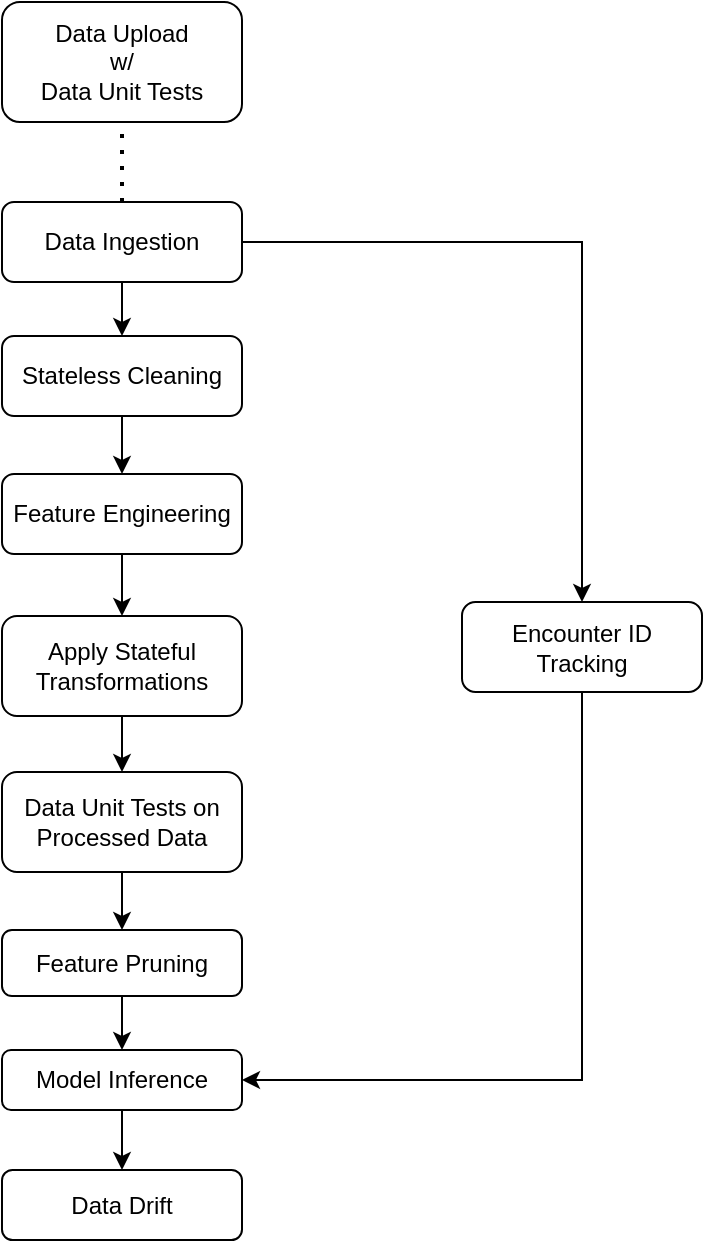 <mxfile version="24.6.4" type="device">
  <diagram id="C5RBs43oDa-KdzZeNtuy" name="Page-1">
    <mxGraphModel dx="780" dy="1713" grid="1" gridSize="10" guides="1" tooltips="1" connect="1" arrows="1" fold="1" page="1" pageScale="1" pageWidth="827" pageHeight="1169" math="0" shadow="0">
      <root>
        <mxCell id="WIyWlLk6GJQsqaUBKTNV-0" />
        <mxCell id="WIyWlLk6GJQsqaUBKTNV-1" parent="WIyWlLk6GJQsqaUBKTNV-0" />
        <mxCell id="8uDIln9DF6F3IYqOVExa-2" value="" style="edgeStyle=orthogonalEdgeStyle;rounded=0;orthogonalLoop=1;jettySize=auto;html=1;" parent="WIyWlLk6GJQsqaUBKTNV-1" source="WIyWlLk6GJQsqaUBKTNV-11" edge="1">
          <mxGeometry relative="1" as="geometry">
            <mxPoint x="220" y="170" as="targetPoint" />
          </mxGeometry>
        </mxCell>
        <mxCell id="N4lJh_bG7vRPqyc5mV2F-1" value="" style="edgeStyle=orthogonalEdgeStyle;rounded=0;orthogonalLoop=1;jettySize=auto;html=1;" edge="1" parent="WIyWlLk6GJQsqaUBKTNV-1" source="WIyWlLk6GJQsqaUBKTNV-3" target="N4lJh_bG7vRPqyc5mV2F-0">
          <mxGeometry relative="1" as="geometry" />
        </mxCell>
        <mxCell id="WIyWlLk6GJQsqaUBKTNV-3" value="Data Ingestion" style="rounded=1;whiteSpace=wrap;html=1;fontSize=12;glass=0;strokeWidth=1;shadow=0;" parent="WIyWlLk6GJQsqaUBKTNV-1" vertex="1">
          <mxGeometry x="160" y="80" width="120" height="40" as="geometry" />
        </mxCell>
        <mxCell id="8uDIln9DF6F3IYqOVExa-3" value="" style="edgeStyle=orthogonalEdgeStyle;rounded=0;orthogonalLoop=1;jettySize=auto;html=1;" parent="WIyWlLk6GJQsqaUBKTNV-1" source="WIyWlLk6GJQsqaUBKTNV-3" target="WIyWlLk6GJQsqaUBKTNV-11" edge="1">
          <mxGeometry relative="1" as="geometry">
            <mxPoint x="220" y="120" as="sourcePoint" />
            <mxPoint x="220" y="170" as="targetPoint" />
          </mxGeometry>
        </mxCell>
        <mxCell id="8uDIln9DF6F3IYqOVExa-5" value="" style="edgeStyle=orthogonalEdgeStyle;rounded=0;orthogonalLoop=1;jettySize=auto;html=1;" parent="WIyWlLk6GJQsqaUBKTNV-1" source="WIyWlLk6GJQsqaUBKTNV-11" target="8uDIln9DF6F3IYqOVExa-4" edge="1">
          <mxGeometry relative="1" as="geometry" />
        </mxCell>
        <mxCell id="WIyWlLk6GJQsqaUBKTNV-11" value="Stateless Cleaning" style="rounded=1;whiteSpace=wrap;html=1;fontSize=12;glass=0;strokeWidth=1;shadow=0;" parent="WIyWlLk6GJQsqaUBKTNV-1" vertex="1">
          <mxGeometry x="160" y="147" width="120" height="40" as="geometry" />
        </mxCell>
        <mxCell id="8uDIln9DF6F3IYqOVExa-4" value="Feature Engineering" style="rounded=1;whiteSpace=wrap;html=1;" parent="WIyWlLk6GJQsqaUBKTNV-1" vertex="1">
          <mxGeometry x="160" y="216" width="120" height="40" as="geometry" />
        </mxCell>
        <mxCell id="8uDIln9DF6F3IYqOVExa-9" value="" style="edgeStyle=orthogonalEdgeStyle;rounded=0;orthogonalLoop=1;jettySize=auto;html=1;exitX=0.5;exitY=1;exitDx=0;exitDy=0;" parent="WIyWlLk6GJQsqaUBKTNV-1" source="8uDIln9DF6F3IYqOVExa-4" target="8uDIln9DF6F3IYqOVExa-8" edge="1">
          <mxGeometry relative="1" as="geometry">
            <mxPoint x="220" y="323" as="sourcePoint" />
          </mxGeometry>
        </mxCell>
        <mxCell id="8uDIln9DF6F3IYqOVExa-11" value="" style="edgeStyle=orthogonalEdgeStyle;rounded=0;orthogonalLoop=1;jettySize=auto;html=1;" parent="WIyWlLk6GJQsqaUBKTNV-1" source="8uDIln9DF6F3IYqOVExa-8" target="8uDIln9DF6F3IYqOVExa-10" edge="1">
          <mxGeometry relative="1" as="geometry" />
        </mxCell>
        <mxCell id="8uDIln9DF6F3IYqOVExa-8" value="Apply Stateful Transformations" style="rounded=1;whiteSpace=wrap;html=1;" parent="WIyWlLk6GJQsqaUBKTNV-1" vertex="1">
          <mxGeometry x="160" y="287" width="120" height="50" as="geometry" />
        </mxCell>
        <mxCell id="8uDIln9DF6F3IYqOVExa-13" value="" style="edgeStyle=orthogonalEdgeStyle;rounded=0;orthogonalLoop=1;jettySize=auto;html=1;" parent="WIyWlLk6GJQsqaUBKTNV-1" source="8uDIln9DF6F3IYqOVExa-10" target="8uDIln9DF6F3IYqOVExa-12" edge="1">
          <mxGeometry relative="1" as="geometry" />
        </mxCell>
        <mxCell id="8uDIln9DF6F3IYqOVExa-10" value="Data Unit Tests on Processed Data" style="rounded=1;whiteSpace=wrap;html=1;" parent="WIyWlLk6GJQsqaUBKTNV-1" vertex="1">
          <mxGeometry x="160" y="365" width="120" height="50" as="geometry" />
        </mxCell>
        <mxCell id="8uDIln9DF6F3IYqOVExa-23" value="" style="edgeStyle=orthogonalEdgeStyle;rounded=0;orthogonalLoop=1;jettySize=auto;html=1;" parent="WIyWlLk6GJQsqaUBKTNV-1" source="8uDIln9DF6F3IYqOVExa-12" target="8uDIln9DF6F3IYqOVExa-22" edge="1">
          <mxGeometry relative="1" as="geometry" />
        </mxCell>
        <mxCell id="8uDIln9DF6F3IYqOVExa-12" value="Feature Pruning" style="rounded=1;whiteSpace=wrap;html=1;" parent="WIyWlLk6GJQsqaUBKTNV-1" vertex="1">
          <mxGeometry x="160" y="444" width="120" height="33" as="geometry" />
        </mxCell>
        <mxCell id="N4lJh_bG7vRPqyc5mV2F-3" value="" style="edgeStyle=orthogonalEdgeStyle;rounded=0;orthogonalLoop=1;jettySize=auto;html=1;" edge="1" parent="WIyWlLk6GJQsqaUBKTNV-1" source="8uDIln9DF6F3IYqOVExa-22" target="N4lJh_bG7vRPqyc5mV2F-2">
          <mxGeometry relative="1" as="geometry" />
        </mxCell>
        <mxCell id="8uDIln9DF6F3IYqOVExa-22" value="Model Inference" style="rounded=1;whiteSpace=wrap;html=1;" parent="WIyWlLk6GJQsqaUBKTNV-1" vertex="1">
          <mxGeometry x="160" y="504" width="120" height="30" as="geometry" />
        </mxCell>
        <mxCell id="8uDIln9DF6F3IYqOVExa-24" value="Data Upload&lt;div&gt;w/&lt;/div&gt;&lt;div&gt;Data Unit Tests&lt;/div&gt;" style="rounded=1;whiteSpace=wrap;html=1;" parent="WIyWlLk6GJQsqaUBKTNV-1" vertex="1">
          <mxGeometry x="160" y="-20" width="120" height="60" as="geometry" />
        </mxCell>
        <mxCell id="8uDIln9DF6F3IYqOVExa-25" value="" style="endArrow=none;dashed=1;html=1;dashPattern=1 3;strokeWidth=2;rounded=0;entryX=0.5;entryY=1;entryDx=0;entryDy=0;exitX=0.5;exitY=0;exitDx=0;exitDy=0;" parent="WIyWlLk6GJQsqaUBKTNV-1" source="WIyWlLk6GJQsqaUBKTNV-3" target="8uDIln9DF6F3IYqOVExa-24" edge="1">
          <mxGeometry width="50" height="50" relative="1" as="geometry">
            <mxPoint x="380" y="170" as="sourcePoint" />
            <mxPoint x="430" y="120" as="targetPoint" />
          </mxGeometry>
        </mxCell>
        <mxCell id="N4lJh_bG7vRPqyc5mV2F-0" value="Encounter ID Tracking" style="whiteSpace=wrap;html=1;rounded=1;glass=0;strokeWidth=1;shadow=0;" vertex="1" parent="WIyWlLk6GJQsqaUBKTNV-1">
          <mxGeometry x="390" y="280" width="120" height="45" as="geometry" />
        </mxCell>
        <mxCell id="N4lJh_bG7vRPqyc5mV2F-2" value="Data Drift" style="whiteSpace=wrap;html=1;rounded=1;" vertex="1" parent="WIyWlLk6GJQsqaUBKTNV-1">
          <mxGeometry x="160" y="564" width="120" height="35" as="geometry" />
        </mxCell>
        <mxCell id="N4lJh_bG7vRPqyc5mV2F-4" value="" style="endArrow=classic;html=1;rounded=0;exitX=0.5;exitY=1;exitDx=0;exitDy=0;entryX=1;entryY=0.5;entryDx=0;entryDy=0;" edge="1" parent="WIyWlLk6GJQsqaUBKTNV-1" source="N4lJh_bG7vRPqyc5mV2F-0" target="8uDIln9DF6F3IYqOVExa-22">
          <mxGeometry width="50" height="50" relative="1" as="geometry">
            <mxPoint x="390" y="330" as="sourcePoint" />
            <mxPoint x="440" y="280" as="targetPoint" />
            <Array as="points">
              <mxPoint x="450" y="519" />
            </Array>
          </mxGeometry>
        </mxCell>
      </root>
    </mxGraphModel>
  </diagram>
</mxfile>
